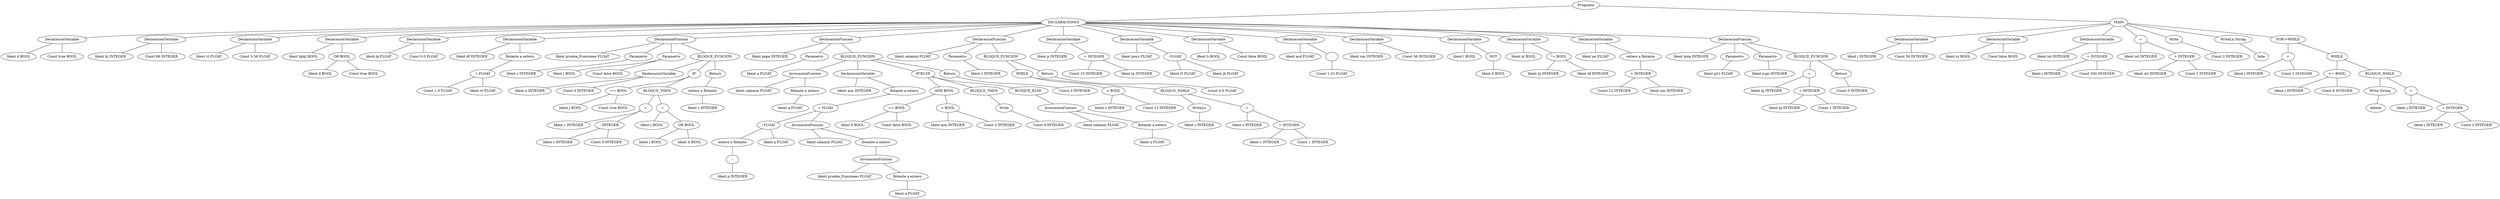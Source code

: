 graph G {193 [label="Programa"]
194 [label="DECLARACIONES"]
193 -- 194
195 [label="DeclaracionVariable"]
194 -- 195
196 [label="Ident d BOOL"]
195 -- 196
197 [label="Const true BOOL"]
195 -- 197
198 [label="DeclaracionVariable"]
194 -- 198
199 [label="Ident hj INTEGER"]
198 -- 199
200 [label="Const 66 INTEGER"]
198 -- 200
201 [label="DeclaracionVariable"]
194 -- 201
202 [label="Ident rt FLOAT"]
201 -- 202
203 [label="Const 5.56 FLOAT"]
201 -- 203
204 [label="DeclaracionVariable"]
194 -- 204
205 [label="Ident fghjl BOOL"]
204 -- 205
206 [label="OR BOOL"]
204 -- 206
207 [label="Ident d BOOL"]
206 -- 207
208 [label="Const true BOOL"]
206 -- 208
209 [label="DeclaracionVariable"]
194 -- 209
210 [label="Ident jk FLOAT"]
209 -- 210
211 [label="Const 0.0 FLOAT"]
209 -- 211
212 [label="DeclaracionVariable"]
194 -- 212
213 [label="Ident df INTEGER"]
212 -- 213
214 [label="flotante a entero"]
212 -- 214
215 [label="+ FLOAT"]
214 -- 215
216 [label="Const 1.0 FLOAT"]
215 -- 216
217 [label="Ident rt FLOAT"]
215 -- 217
218 [label="DeclaracionFuncion"]
194 -- 218
219 [label="Ident prueba_Funciones FLOAT"]
218 -- 219
220 [label="Parametro"]
218 -- 220
221 [label="Ident c INTEGER"]
220 -- 221
222 [label="Parametro"]
218 -- 222
223 [label="Ident j BOOL"]
222 -- 223
224 [label="Const false BOOL"]
222 -- 224
225 [label="BLOQUE_FUNCION"]
218 -- 225
226 [label="DeclaracionVariable"]
225 -- 226
227 [label="Ident x INTEGER"]
226 -- 227
228 [label="Const 0 INTEGER"]
226 -- 228
229 [label="IF"]
225 -- 229
230 [label="== BOOL"]
229 -- 230
231 [label="Ident j BOOL"]
230 -- 231
232 [label="Const true BOOL"]
230 -- 232
233 [label="BLOQUE_THEN"]
229 -- 233
234 [label="="]
233 -- 234
235 [label="Ident c INTEGER"]
234 -- 235
236 [label="- INTEGER"]
234 -- 236
237 [label="Ident c INTEGER"]
236 -- 237
238 [label="Const 5 INTEGER"]
236 -- 238
239 [label="="]
233 -- 239
240 [label="Ident j BOOL"]
239 -- 240
241 [label="OR BOOL"]
239 -- 241
242 [label="Ident j BOOL"]
241 -- 242
243 [label="Ident d BOOL"]
241 -- 243
244 [label="Return"]
225 -- 244
245 [label="entero a flotante"]
244 -- 245
246 [label="Ident c INTEGER"]
245 -- 246
247 [label="DeclaracionFuncion"]
194 -- 247
248 [label="Ident pepe INTEGER"]
247 -- 248
249 [label="Parametro"]
247 -- 249
250 [label="Ident a FLOAT"]
249 -- 250
251 [label="BLOQUE_FUNCION"]
247 -- 251
252 [label="InvocacionFuncion"]
251 -- 252
253 [label="Ident salamin FLOAT"]
252 -- 253
254 [label="flotante a entero"]
252 -- 254
255 [label="Ident a FLOAT"]
254 -- 255
256 [label="DeclaracionVariable"]
251 -- 256
257 [label="Ident aux INTEGER"]
256 -- 257
258 [label="flotante a entero"]
256 -- 258
259 [label="+ FLOAT"]
258 -- 259
260 [label="/ FLOAT"]
259 -- 260
261 [label="entero a flotante"]
260 -- 261
262 [label="-"]
261 -- 262
263 [label="Ident p INTEGER"]
262 -- 263
264 [label="Ident a FLOAT"]
260 -- 264
265 [label="InvocacionFuncion"]
259 -- 265
266 [label="Ident salamin FLOAT"]
265 -- 266
267 [label="flotante a entero"]
265 -- 267
268 [label="InvocacionFuncion"]
267 -- 268
269 [label="Ident prueba_Funciones FLOAT"]
268 -- 269
270 [label="flotante a entero"]
268 -- 270
271 [label="Ident a FLOAT"]
270 -- 271
272 [label="IF/ELSE"]
251 -- 272
273 [label="AND BOOL"]
272 -- 273
274 [label="== BOOL"]
273 -- 274
275 [label="Ident b BOOL"]
274 -- 275
276 [label="Const false BOOL"]
274 -- 276
277 [label="< BOOL"]
273 -- 277
278 [label="Ident aux INTEGER"]
277 -- 278
279 [label="Const 2 INTEGER"]
277 -- 279
280 [label="BLOQUE_THEN"]
272 -- 280
281 [label="Write"]
280 -- 281
282 [label="Const 4 INTEGER"]
281 -- 282
283 [label="BLOQUE_ELSE"]
272 -- 283
284 [label="InvocacionFuncion"]
283 -- 284
285 [label="Ident salamin FLOAT"]
284 -- 285
286 [label="flotante a entero"]
284 -- 286
287 [label="Ident a FLOAT"]
286 -- 287
288 [label="Return"]
251 -- 288
289 [label="Const 0 INTEGER"]
288 -- 289
290 [label="DeclaracionFuncion"]
194 -- 290
291 [label="Ident salamin FLOAT"]
290 -- 291
292 [label="Parametro"]
290 -- 292
293 [label="Ident z INTEGER"]
292 -- 293
294 [label="BLOQUE_FUNCION"]
290 -- 294
295 [label="WHILE"]
294 -- 295
296 [label="< BOOL"]
295 -- 296
297 [label="Ident z INTEGER"]
296 -- 297
298 [label="Const 12 INTEGER"]
296 -- 298
299 [label="BLOQUE_WHILE"]
295 -- 299
300 [label="WriteLn"]
299 -- 300
301 [label="Ident z INTEGER"]
300 -- 301
302 [label="="]
299 -- 302
303 [label="Ident z INTEGER"]
302 -- 303
304 [label="+ INTEGER"]
302 -- 304
305 [label="Ident z INTEGER"]
304 -- 305
306 [label="Const 1 INTEGER"]
304 -- 306
307 [label="Return"]
294 -- 307
308 [label="Const 0.0 FLOAT"]
307 -- 308
309 [label="DeclaracionVariable"]
194 -- 309
310 [label="Ident p INTEGER"]
309 -- 310
311 [label="+ INTEGER"]
309 -- 311
312 [label="Const 15 INTEGER"]
311 -- 312
313 [label="Ident hj INTEGER"]
311 -- 313
314 [label="DeclaracionVariable"]
194 -- 314
315 [label="Ident poyo FLOAT"]
314 -- 315
316 [label="- FLOAT"]
314 -- 316
317 [label="Ident rt FLOAT"]
316 -- 317
318 [label="Ident jk FLOAT"]
316 -- 318
319 [label="DeclaracionVariable"]
194 -- 319
320 [label="Ident b BOOL"]
319 -- 320
321 [label="Const false BOOL"]
319 -- 321
322 [label="DeclaracionVariable"]
194 -- 322
323 [label="Ident asd FLOAT"]
322 -- 323
324 [label="-"]
322 -- 324
325 [label="Const 1.23 FLOAT"]
324 -- 325
326 [label="DeclaracionVariable"]
194 -- 326
327 [label="Ident nm INTEGER"]
326 -- 327
328 [label="Const 56 INTEGER"]
326 -- 328
329 [label="DeclaracionVariable"]
194 -- 329
330 [label="Ident l BOOL"]
329 -- 330
331 [label="NOT"]
329 -- 331
332 [label="Ident d BOOL"]
331 -- 332
333 [label="DeclaracionVariable"]
194 -- 333
334 [label="Ident kl BOOL"]
333 -- 334
335 [label="!= BOOL"]
333 -- 335
336 [label="Ident hj INTEGER"]
335 -- 336
337 [label="Ident df INTEGER"]
335 -- 337
338 [label="DeclaracionVariable"]
194 -- 338
339 [label="Ident po FLOAT"]
338 -- 339
340 [label="entero a flotante"]
338 -- 340
341 [label="+ INTEGER"]
340 -- 341
342 [label="Const 12 INTEGER"]
341 -- 342
343 [label="Ident nm INTEGER"]
341 -- 343
344 [label="DeclaracionFuncion"]
194 -- 344
345 [label="Ident hola INTEGER"]
344 -- 345
346 [label="Parametro"]
344 -- 346
347 [label="Ident g21 FLOAT"]
346 -- 347
348 [label="Parametro"]
344 -- 348
349 [label="Ident yupi INTEGER"]
348 -- 349
350 [label="BLOQUE_FUNCION"]
344 -- 350
351 [label="="]
350 -- 351
352 [label="Ident hj INTEGER"]
351 -- 352
353 [label="+ INTEGER"]
351 -- 353
354 [label="Ident hj INTEGER"]
353 -- 354
355 [label="Const 1 INTEGER"]
353 -- 355
356 [label="Return"]
350 -- 356
357 [label="Const 0 INTEGER"]
356 -- 357
358 [label="MAIN"]
193 -- 358
359 [label="DeclaracionVariable"]
358 -- 359
360 [label="Ident j INTEGER"]
359 -- 360
361 [label="Const 56 INTEGER"]
359 -- 361
362 [label="DeclaracionVariable"]
358 -- 362
363 [label="Ident zz BOOL"]
362 -- 363
364 [label="Const false BOOL"]
362 -- 364
365 [label="DeclaracionVariable"]
358 -- 365
366 [label="Ident int INTEGER"]
365 -- 366
367 [label="+ INTEGER"]
365 -- 367
368 [label="Ident j INTEGER"]
367 -- 368
369 [label="Const 500 INTEGER"]
367 -- 369
370 [label="="]
358 -- 370
371 [label="Ident int INTEGER"]
370 -- 371
372 [label="+ INTEGER"]
370 -- 372
373 [label="Ident int INTEGER"]
372 -- 373
374 [label="Const 1 INTEGER"]
372 -- 374
375 [label="Write"]
358 -- 375
376 [label="Const 2 INTEGER"]
375 -- 376
377 [label="WriteLn String"]
358 -- 377
378 [label="hola"]
377 -- 378
379 [label="FOR->WHILE"]
358 -- 379
380 [label="="]
379 -- 380
381 [label="Ident j INTEGER"]
380 -- 381
382 [label="Const 1 INTEGER"]
380 -- 382
383 [label="WHILE"]
379 -- 383
384 [label="<= BOOL"]
383 -- 384
385 [label="Ident j INTEGER"]
384 -- 385
386 [label="Const 6 INTEGER"]
384 -- 386
387 [label="BLOQUE_WHILE"]
383 -- 387
388 [label="Write String"]
387 -- 388
389 [label="daleee"]
388 -- 389
390 [label="="]
387 -- 390
391 [label="Ident j INTEGER"]
390 -- 391
392 [label="+ INTEGER"]
390 -- 392
393 [label="Ident j INTEGER"]
392 -- 393
394 [label="Const 2 INTEGER"]
392 -- 394
}
